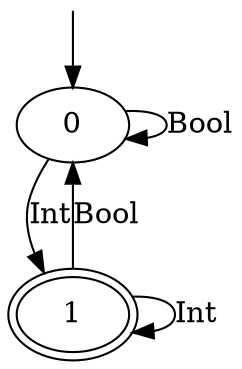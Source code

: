 digraph automaton
{
  __INVISIBLE_NODE_0__ [label= "", shape=none,height=.0,width=.0] ;
  __INVISIBLE_NODE_0__ -> 0 ;
  1 [peripheries=2] ;
  0 -> 0 [label="Bool"] ;
  0 -> 1 [label="Int"] ;
  1 -> 0 [label="Bool"] ;
  1 -> 1 [label="Int"] ;
}